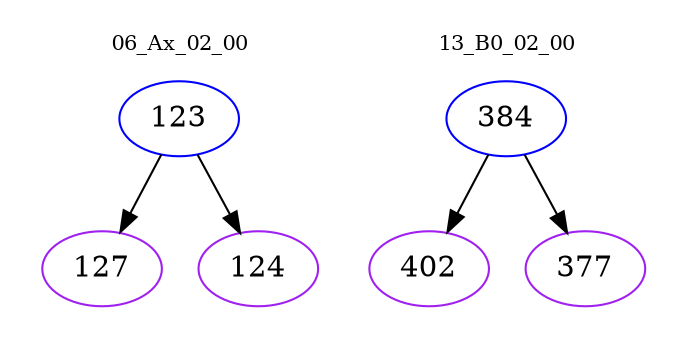 digraph{
subgraph cluster_0 {
color = white
label = "06_Ax_02_00";
fontsize=10;
T0_123 [label="123", color="blue"]
T0_123 -> T0_127 [color="black"]
T0_127 [label="127", color="purple"]
T0_123 -> T0_124 [color="black"]
T0_124 [label="124", color="purple"]
}
subgraph cluster_1 {
color = white
label = "13_B0_02_00";
fontsize=10;
T1_384 [label="384", color="blue"]
T1_384 -> T1_402 [color="black"]
T1_402 [label="402", color="purple"]
T1_384 -> T1_377 [color="black"]
T1_377 [label="377", color="purple"]
}
}
